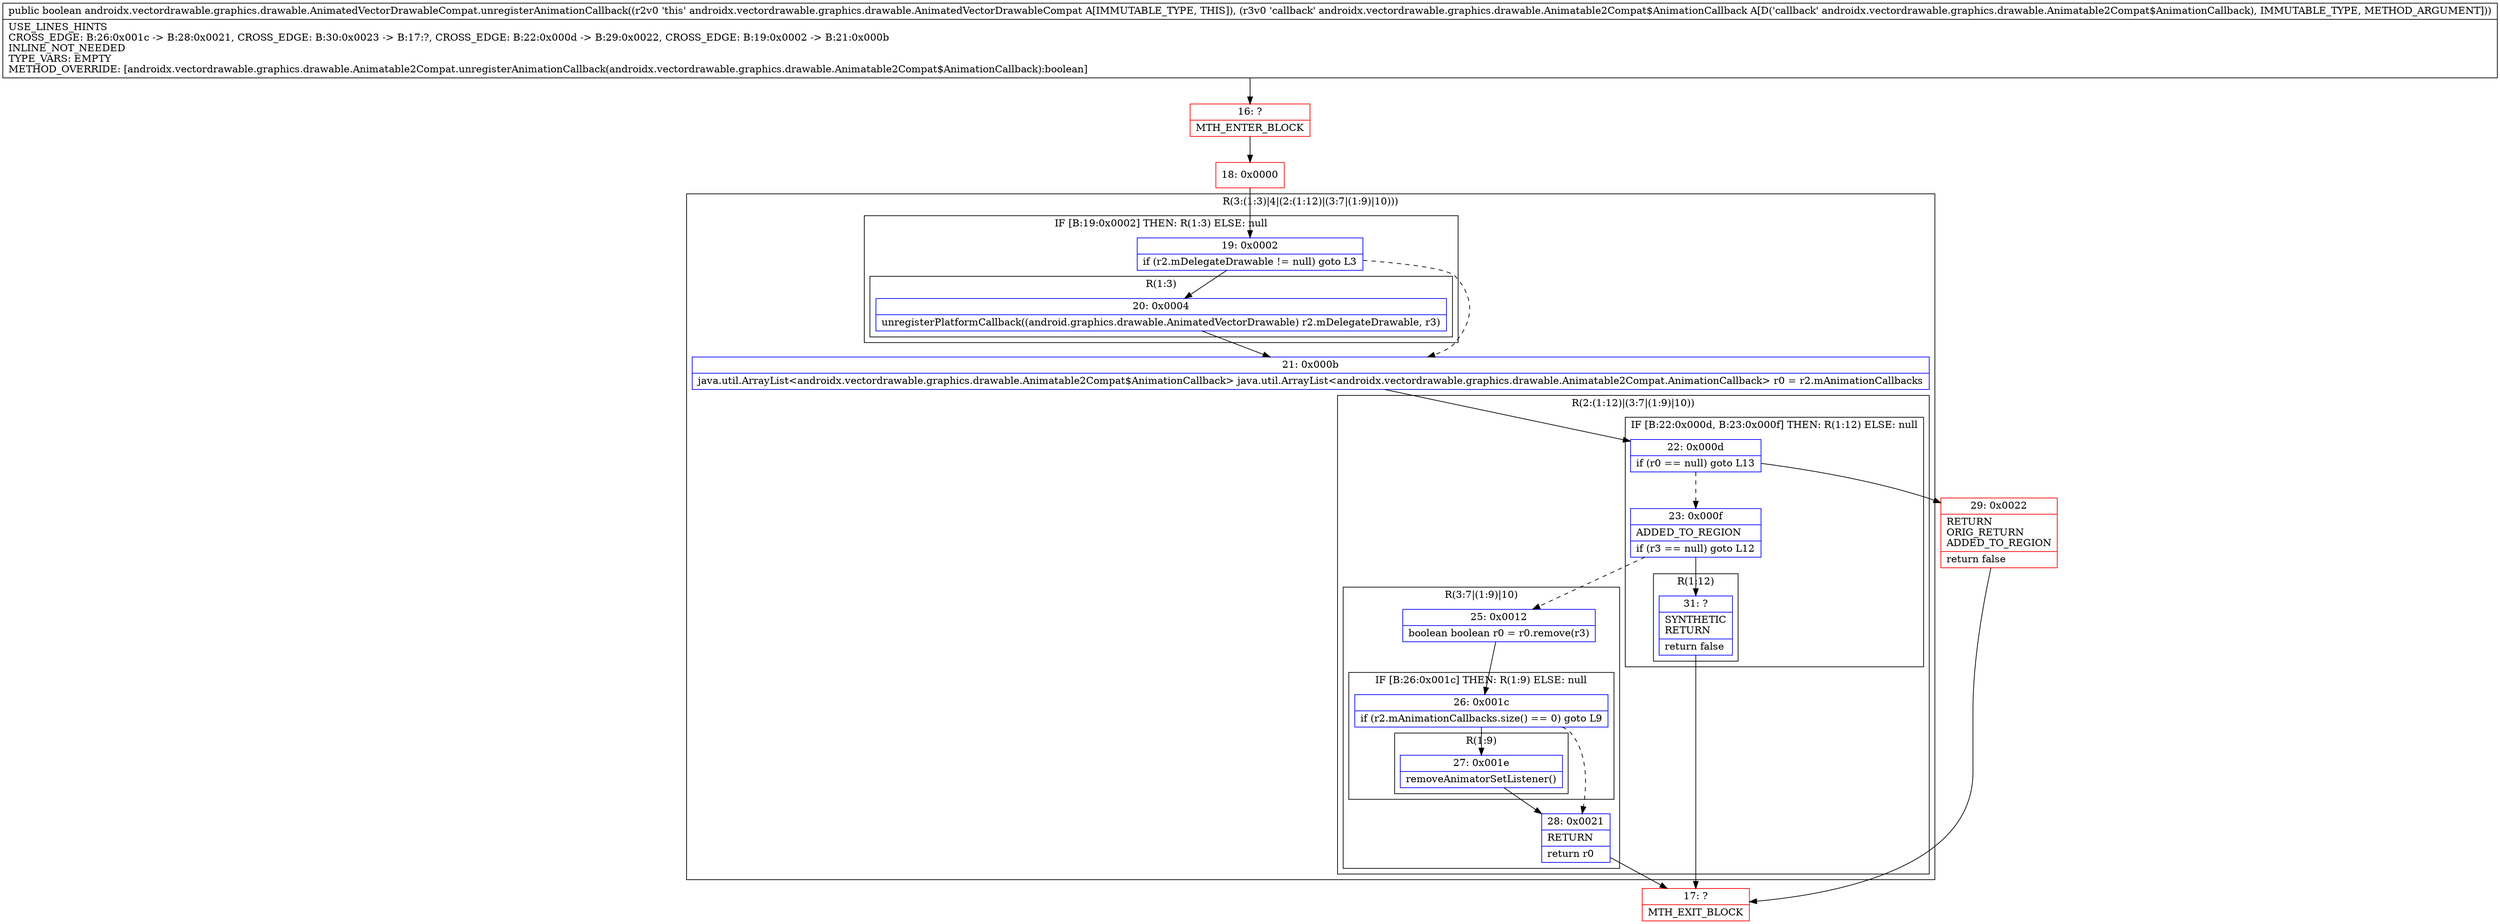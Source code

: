digraph "CFG forandroidx.vectordrawable.graphics.drawable.AnimatedVectorDrawableCompat.unregisterAnimationCallback(Landroidx\/vectordrawable\/graphics\/drawable\/Animatable2Compat$AnimationCallback;)Z" {
subgraph cluster_Region_1517362888 {
label = "R(3:(1:3)|4|(2:(1:12)|(3:7|(1:9)|10)))";
node [shape=record,color=blue];
subgraph cluster_IfRegion_1594975090 {
label = "IF [B:19:0x0002] THEN: R(1:3) ELSE: null";
node [shape=record,color=blue];
Node_19 [shape=record,label="{19\:\ 0x0002|if (r2.mDelegateDrawable != null) goto L3\l}"];
subgraph cluster_Region_913260456 {
label = "R(1:3)";
node [shape=record,color=blue];
Node_20 [shape=record,label="{20\:\ 0x0004|unregisterPlatformCallback((android.graphics.drawable.AnimatedVectorDrawable) r2.mDelegateDrawable, r3)\l}"];
}
}
Node_21 [shape=record,label="{21\:\ 0x000b|java.util.ArrayList\<androidx.vectordrawable.graphics.drawable.Animatable2Compat$AnimationCallback\> java.util.ArrayList\<androidx.vectordrawable.graphics.drawable.Animatable2Compat.AnimationCallback\> r0 = r2.mAnimationCallbacks\l}"];
subgraph cluster_Region_993769290 {
label = "R(2:(1:12)|(3:7|(1:9)|10))";
node [shape=record,color=blue];
subgraph cluster_IfRegion_2100877432 {
label = "IF [B:22:0x000d, B:23:0x000f] THEN: R(1:12) ELSE: null";
node [shape=record,color=blue];
Node_22 [shape=record,label="{22\:\ 0x000d|if (r0 == null) goto L13\l}"];
Node_23 [shape=record,label="{23\:\ 0x000f|ADDED_TO_REGION\l|if (r3 == null) goto L12\l}"];
subgraph cluster_Region_1339315428 {
label = "R(1:12)";
node [shape=record,color=blue];
Node_31 [shape=record,label="{31\:\ ?|SYNTHETIC\lRETURN\l|return false\l}"];
}
}
subgraph cluster_Region_1660681440 {
label = "R(3:7|(1:9)|10)";
node [shape=record,color=blue];
Node_25 [shape=record,label="{25\:\ 0x0012|boolean boolean r0 = r0.remove(r3)\l}"];
subgraph cluster_IfRegion_462070943 {
label = "IF [B:26:0x001c] THEN: R(1:9) ELSE: null";
node [shape=record,color=blue];
Node_26 [shape=record,label="{26\:\ 0x001c|if (r2.mAnimationCallbacks.size() == 0) goto L9\l}"];
subgraph cluster_Region_1423395385 {
label = "R(1:9)";
node [shape=record,color=blue];
Node_27 [shape=record,label="{27\:\ 0x001e|removeAnimatorSetListener()\l}"];
}
}
Node_28 [shape=record,label="{28\:\ 0x0021|RETURN\l|return r0\l}"];
}
}
}
Node_16 [shape=record,color=red,label="{16\:\ ?|MTH_ENTER_BLOCK\l}"];
Node_18 [shape=record,color=red,label="{18\:\ 0x0000}"];
Node_17 [shape=record,color=red,label="{17\:\ ?|MTH_EXIT_BLOCK\l}"];
Node_29 [shape=record,color=red,label="{29\:\ 0x0022|RETURN\lORIG_RETURN\lADDED_TO_REGION\l|return false\l}"];
MethodNode[shape=record,label="{public boolean androidx.vectordrawable.graphics.drawable.AnimatedVectorDrawableCompat.unregisterAnimationCallback((r2v0 'this' androidx.vectordrawable.graphics.drawable.AnimatedVectorDrawableCompat A[IMMUTABLE_TYPE, THIS]), (r3v0 'callback' androidx.vectordrawable.graphics.drawable.Animatable2Compat$AnimationCallback A[D('callback' androidx.vectordrawable.graphics.drawable.Animatable2Compat$AnimationCallback), IMMUTABLE_TYPE, METHOD_ARGUMENT]))  | USE_LINES_HINTS\lCROSS_EDGE: B:26:0x001c \-\> B:28:0x0021, CROSS_EDGE: B:30:0x0023 \-\> B:17:?, CROSS_EDGE: B:22:0x000d \-\> B:29:0x0022, CROSS_EDGE: B:19:0x0002 \-\> B:21:0x000b\lINLINE_NOT_NEEDED\lTYPE_VARS: EMPTY\lMETHOD_OVERRIDE: [androidx.vectordrawable.graphics.drawable.Animatable2Compat.unregisterAnimationCallback(androidx.vectordrawable.graphics.drawable.Animatable2Compat$AnimationCallback):boolean]\l}"];
MethodNode -> Node_16;Node_19 -> Node_20;
Node_19 -> Node_21[style=dashed];
Node_20 -> Node_21;
Node_21 -> Node_22;
Node_22 -> Node_23[style=dashed];
Node_22 -> Node_29;
Node_23 -> Node_25[style=dashed];
Node_23 -> Node_31;
Node_31 -> Node_17;
Node_25 -> Node_26;
Node_26 -> Node_27;
Node_26 -> Node_28[style=dashed];
Node_27 -> Node_28;
Node_28 -> Node_17;
Node_16 -> Node_18;
Node_18 -> Node_19;
Node_29 -> Node_17;
}


